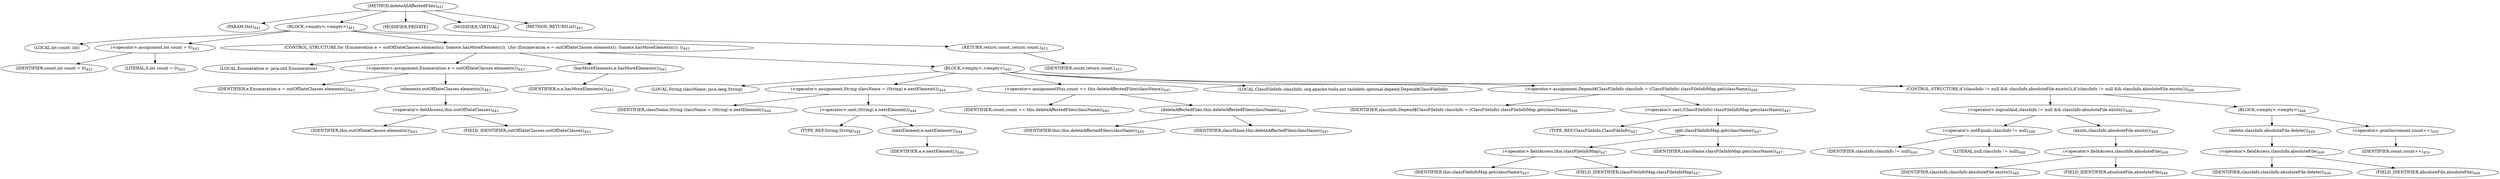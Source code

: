 digraph "deleteAllAffectedFiles" {  
"1081" [label = <(METHOD,deleteAllAffectedFiles)<SUB>441</SUB>> ]
"63" [label = <(PARAM,this)<SUB>441</SUB>> ]
"1082" [label = <(BLOCK,&lt;empty&gt;,&lt;empty&gt;)<SUB>441</SUB>> ]
"1083" [label = <(LOCAL,int count: int)> ]
"1084" [label = <(&lt;operator&gt;.assignment,int count = 0)<SUB>442</SUB>> ]
"1085" [label = <(IDENTIFIER,count,int count = 0)<SUB>442</SUB>> ]
"1086" [label = <(LITERAL,0,int count = 0)<SUB>442</SUB>> ]
"1087" [label = <(CONTROL_STRUCTURE,for (Enumeration e = outOfDateClasses.elements(); Some(e.hasMoreElements()); ),for (Enumeration e = outOfDateClasses.elements(); Some(e.hasMoreElements()); ))<SUB>443</SUB>> ]
"1088" [label = <(LOCAL,Enumeration e: java.util.Enumeration)> ]
"1089" [label = <(&lt;operator&gt;.assignment,Enumeration e = outOfDateClasses.elements())<SUB>443</SUB>> ]
"1090" [label = <(IDENTIFIER,e,Enumeration e = outOfDateClasses.elements())<SUB>443</SUB>> ]
"1091" [label = <(elements,outOfDateClasses.elements())<SUB>443</SUB>> ]
"1092" [label = <(&lt;operator&gt;.fieldAccess,this.outOfDateClasses)<SUB>443</SUB>> ]
"1093" [label = <(IDENTIFIER,this,outOfDateClasses.elements())<SUB>443</SUB>> ]
"1094" [label = <(FIELD_IDENTIFIER,outOfDateClasses,outOfDateClasses)<SUB>443</SUB>> ]
"1095" [label = <(hasMoreElements,e.hasMoreElements())<SUB>443</SUB>> ]
"1096" [label = <(IDENTIFIER,e,e.hasMoreElements())<SUB>443</SUB>> ]
"1097" [label = <(BLOCK,&lt;empty&gt;,&lt;empty&gt;)<SUB>443</SUB>> ]
"1098" [label = <(LOCAL,String className: java.lang.String)> ]
"1099" [label = <(&lt;operator&gt;.assignment,String className = (String) e.nextElement())<SUB>444</SUB>> ]
"1100" [label = <(IDENTIFIER,className,String className = (String) e.nextElement())<SUB>444</SUB>> ]
"1101" [label = <(&lt;operator&gt;.cast,(String) e.nextElement())<SUB>444</SUB>> ]
"1102" [label = <(TYPE_REF,String,String)<SUB>444</SUB>> ]
"1103" [label = <(nextElement,e.nextElement())<SUB>444</SUB>> ]
"1104" [label = <(IDENTIFIER,e,e.nextElement())<SUB>444</SUB>> ]
"1105" [label = <(&lt;operator&gt;.assignmentPlus,count += this.deleteAffectedFiles(className))<SUB>445</SUB>> ]
"1106" [label = <(IDENTIFIER,count,count += this.deleteAffectedFiles(className))<SUB>445</SUB>> ]
"1107" [label = <(deleteAffectedFiles,this.deleteAffectedFiles(className))<SUB>445</SUB>> ]
"62" [label = <(IDENTIFIER,this,this.deleteAffectedFiles(className))<SUB>445</SUB>> ]
"1108" [label = <(IDENTIFIER,className,this.deleteAffectedFiles(className))<SUB>445</SUB>> ]
"1109" [label = <(LOCAL,ClassFileInfo classInfo: org.apache.tools.ant.taskdefs.optional.depend.Depend$ClassFileInfo)> ]
"1110" [label = <(&lt;operator&gt;.assignment,Depend$ClassFileInfo classInfo = (ClassFileInfo) classFileInfoMap.get(className))<SUB>446</SUB>> ]
"1111" [label = <(IDENTIFIER,classInfo,Depend$ClassFileInfo classInfo = (ClassFileInfo) classFileInfoMap.get(className))<SUB>446</SUB>> ]
"1112" [label = <(&lt;operator&gt;.cast,(ClassFileInfo) classFileInfoMap.get(className))<SUB>447</SUB>> ]
"1113" [label = <(TYPE_REF,ClassFileInfo,ClassFileInfo)<SUB>447</SUB>> ]
"1114" [label = <(get,classFileInfoMap.get(className))<SUB>447</SUB>> ]
"1115" [label = <(&lt;operator&gt;.fieldAccess,this.classFileInfoMap)<SUB>447</SUB>> ]
"1116" [label = <(IDENTIFIER,this,classFileInfoMap.get(className))<SUB>447</SUB>> ]
"1117" [label = <(FIELD_IDENTIFIER,classFileInfoMap,classFileInfoMap)<SUB>447</SUB>> ]
"1118" [label = <(IDENTIFIER,className,classFileInfoMap.get(className))<SUB>447</SUB>> ]
"1119" [label = <(CONTROL_STRUCTURE,if (classInfo != null &amp;&amp; classInfo.absoluteFile.exists()),if (classInfo != null &amp;&amp; classInfo.absoluteFile.exists()))<SUB>448</SUB>> ]
"1120" [label = <(&lt;operator&gt;.logicalAnd,classInfo != null &amp;&amp; classInfo.absoluteFile.exists())<SUB>448</SUB>> ]
"1121" [label = <(&lt;operator&gt;.notEquals,classInfo != null)<SUB>448</SUB>> ]
"1122" [label = <(IDENTIFIER,classInfo,classInfo != null)<SUB>448</SUB>> ]
"1123" [label = <(LITERAL,null,classInfo != null)<SUB>448</SUB>> ]
"1124" [label = <(exists,classInfo.absoluteFile.exists())<SUB>448</SUB>> ]
"1125" [label = <(&lt;operator&gt;.fieldAccess,classInfo.absoluteFile)<SUB>448</SUB>> ]
"1126" [label = <(IDENTIFIER,classInfo,classInfo.absoluteFile.exists())<SUB>448</SUB>> ]
"1127" [label = <(FIELD_IDENTIFIER,absoluteFile,absoluteFile)<SUB>448</SUB>> ]
"1128" [label = <(BLOCK,&lt;empty&gt;,&lt;empty&gt;)<SUB>448</SUB>> ]
"1129" [label = <(delete,classInfo.absoluteFile.delete())<SUB>449</SUB>> ]
"1130" [label = <(&lt;operator&gt;.fieldAccess,classInfo.absoluteFile)<SUB>449</SUB>> ]
"1131" [label = <(IDENTIFIER,classInfo,classInfo.absoluteFile.delete())<SUB>449</SUB>> ]
"1132" [label = <(FIELD_IDENTIFIER,absoluteFile,absoluteFile)<SUB>449</SUB>> ]
"1133" [label = <(&lt;operator&gt;.postIncrement,count++)<SUB>450</SUB>> ]
"1134" [label = <(IDENTIFIER,count,count++)<SUB>450</SUB>> ]
"1135" [label = <(RETURN,return count;,return count;)<SUB>453</SUB>> ]
"1136" [label = <(IDENTIFIER,count,return count;)<SUB>453</SUB>> ]
"1137" [label = <(MODIFIER,PRIVATE)> ]
"1138" [label = <(MODIFIER,VIRTUAL)> ]
"1139" [label = <(METHOD_RETURN,int)<SUB>441</SUB>> ]
  "1081" -> "63" 
  "1081" -> "1082" 
  "1081" -> "1137" 
  "1081" -> "1138" 
  "1081" -> "1139" 
  "1082" -> "1083" 
  "1082" -> "1084" 
  "1082" -> "1087" 
  "1082" -> "1135" 
  "1084" -> "1085" 
  "1084" -> "1086" 
  "1087" -> "1088" 
  "1087" -> "1089" 
  "1087" -> "1095" 
  "1087" -> "1097" 
  "1089" -> "1090" 
  "1089" -> "1091" 
  "1091" -> "1092" 
  "1092" -> "1093" 
  "1092" -> "1094" 
  "1095" -> "1096" 
  "1097" -> "1098" 
  "1097" -> "1099" 
  "1097" -> "1105" 
  "1097" -> "1109" 
  "1097" -> "1110" 
  "1097" -> "1119" 
  "1099" -> "1100" 
  "1099" -> "1101" 
  "1101" -> "1102" 
  "1101" -> "1103" 
  "1103" -> "1104" 
  "1105" -> "1106" 
  "1105" -> "1107" 
  "1107" -> "62" 
  "1107" -> "1108" 
  "1110" -> "1111" 
  "1110" -> "1112" 
  "1112" -> "1113" 
  "1112" -> "1114" 
  "1114" -> "1115" 
  "1114" -> "1118" 
  "1115" -> "1116" 
  "1115" -> "1117" 
  "1119" -> "1120" 
  "1119" -> "1128" 
  "1120" -> "1121" 
  "1120" -> "1124" 
  "1121" -> "1122" 
  "1121" -> "1123" 
  "1124" -> "1125" 
  "1125" -> "1126" 
  "1125" -> "1127" 
  "1128" -> "1129" 
  "1128" -> "1133" 
  "1129" -> "1130" 
  "1130" -> "1131" 
  "1130" -> "1132" 
  "1133" -> "1134" 
  "1135" -> "1136" 
}
